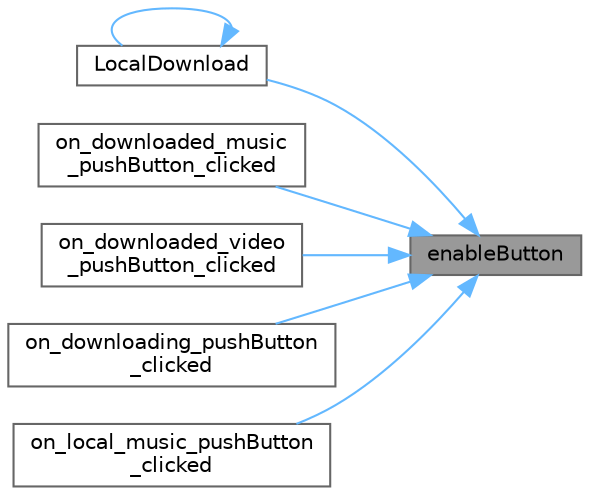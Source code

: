digraph "enableButton"
{
 // LATEX_PDF_SIZE
  bgcolor="transparent";
  edge [fontname=Helvetica,fontsize=10,labelfontname=Helvetica,labelfontsize=10];
  node [fontname=Helvetica,fontsize=10,shape=box,height=0.2,width=0.4];
  rankdir="RL";
  Node1 [id="Node000001",label="enableButton",height=0.2,width=0.4,color="gray40", fillcolor="grey60", style="filled", fontcolor="black",tooltip="启用/禁用按钮"];
  Node1 -> Node2 [id="edge1_Node000001_Node000002",dir="back",color="steelblue1",style="solid",tooltip=" "];
  Node2 [id="Node000002",label="LocalDownload",height=0.2,width=0.4,color="grey40", fillcolor="white", style="filled",URL="$class_local_download.html#aab413ca86e136b2f69074a5fbb2aa4c1",tooltip="构造函数，初始化本地下载界面"];
  Node2 -> Node2 [id="edge2_Node000002_Node000002",dir="back",color="steelblue1",style="solid",tooltip=" "];
  Node1 -> Node3 [id="edge3_Node000001_Node000003",dir="back",color="steelblue1",style="solid",tooltip=" "];
  Node3 [id="Node000003",label="on_downloaded_music\l_pushButton_clicked",height=0.2,width=0.4,color="grey40", fillcolor="white", style="filled",URL="$class_local_download.html#a1975a2cb2ea963c7c2217677f9023927",tooltip="已下载音乐按钮点击槽函数"];
  Node1 -> Node4 [id="edge4_Node000001_Node000004",dir="back",color="steelblue1",style="solid",tooltip=" "];
  Node4 [id="Node000004",label="on_downloaded_video\l_pushButton_clicked",height=0.2,width=0.4,color="grey40", fillcolor="white", style="filled",URL="$class_local_download.html#a2a091dacbfc6842bf1a3c6cf8ee4ee96",tooltip="已下载视频按钮点击槽函数"];
  Node1 -> Node5 [id="edge5_Node000001_Node000005",dir="back",color="steelblue1",style="solid",tooltip=" "];
  Node5 [id="Node000005",label="on_downloading_pushButton\l_clicked",height=0.2,width=0.4,color="grey40", fillcolor="white", style="filled",URL="$class_local_download.html#a213f5174028fe2aa9bc7963097bdd23c",tooltip="正在下载按钮点击槽函数"];
  Node1 -> Node6 [id="edge6_Node000001_Node000006",dir="back",color="steelblue1",style="solid",tooltip=" "];
  Node6 [id="Node000006",label="on_local_music_pushButton\l_clicked",height=0.2,width=0.4,color="grey40", fillcolor="white", style="filled",URL="$class_local_download.html#af18b5d88d8700534442bf5e53d6b6233",tooltip="本地音乐按钮点击槽函数"];
}
